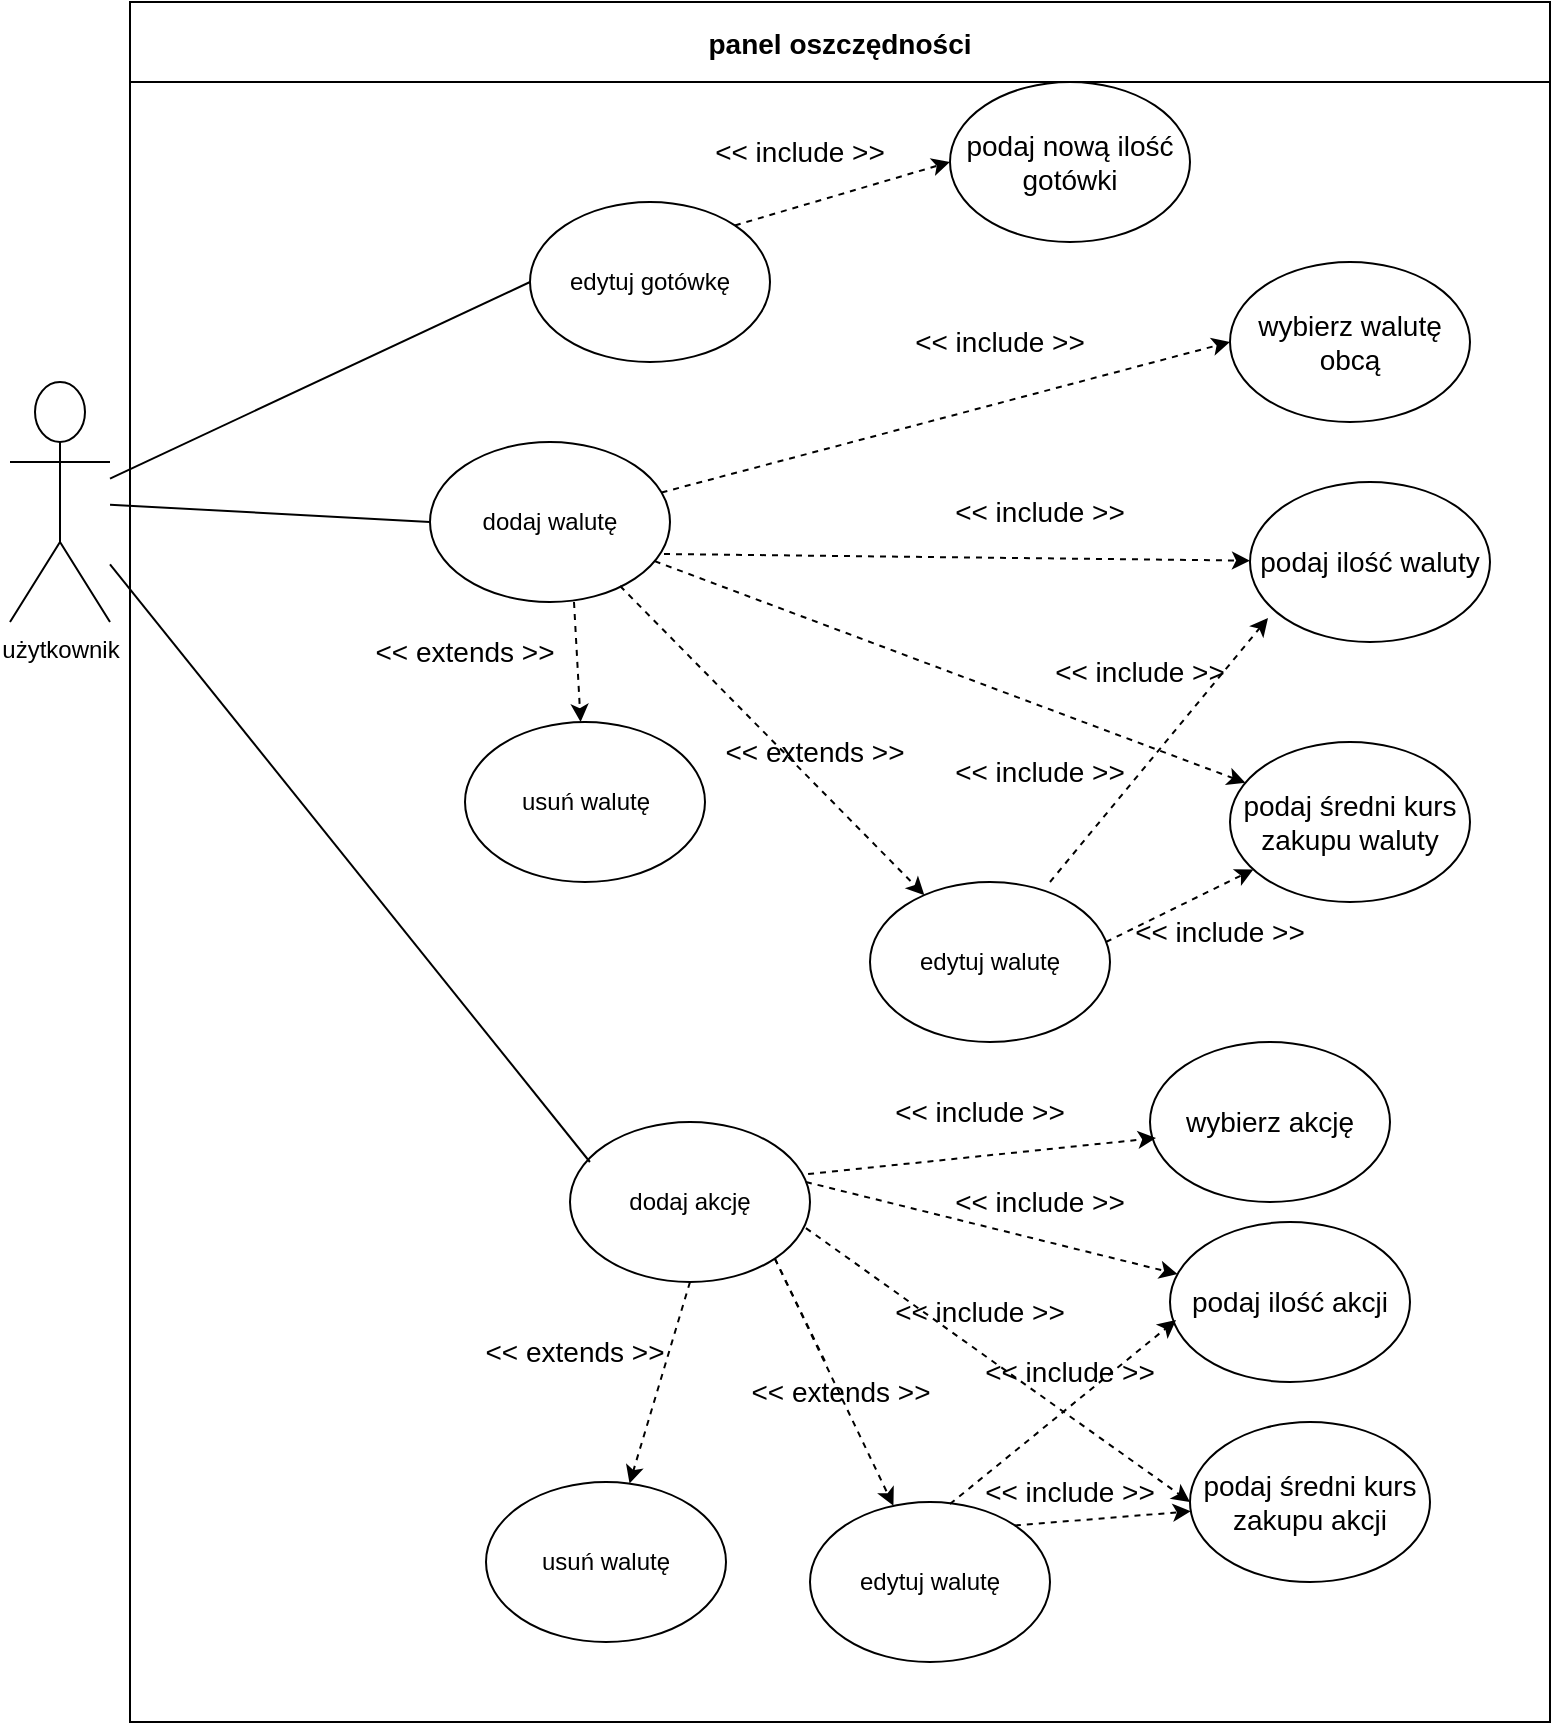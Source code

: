 <mxfile version="17.1.2" type="device"><diagram id="mFvT9GqNB5yOhHkIrDoC" name="Page-1"><mxGraphModel dx="1422" dy="1880" grid="1" gridSize="10" guides="1" tooltips="1" connect="1" arrows="1" fold="1" page="1" pageScale="1" pageWidth="850" pageHeight="1100" math="0" shadow="0"><root><mxCell id="0"/><mxCell id="1" parent="0"/><mxCell id="BJ89_deXNyzwDDm2fQ-w-1" value="użytkownik" style="shape=umlActor;verticalLabelPosition=bottom;verticalAlign=top;html=1;outlineConnect=0;" vertex="1" parent="1"><mxGeometry x="20" y="170" width="50" height="120" as="geometry"/></mxCell><mxCell id="BJ89_deXNyzwDDm2fQ-w-3" value="panel oszczędności" style="swimlane;startSize=40;fontSize=14;" vertex="1" parent="1"><mxGeometry x="80" y="-20" width="710" height="860" as="geometry"/></mxCell><mxCell id="BJ89_deXNyzwDDm2fQ-w-15" style="rounded=0;orthogonalLoop=1;jettySize=auto;html=1;exitX=1;exitY=0;exitDx=0;exitDy=0;entryX=0;entryY=0.5;entryDx=0;entryDy=0;dashed=1;fontSize=14;" edge="1" parent="BJ89_deXNyzwDDm2fQ-w-3" source="BJ89_deXNyzwDDm2fQ-w-2" target="BJ89_deXNyzwDDm2fQ-w-11"><mxGeometry relative="1" as="geometry"/></mxCell><mxCell id="BJ89_deXNyzwDDm2fQ-w-2" value="edytuj gotówkę" style="ellipse;whiteSpace=wrap;html=1;" vertex="1" parent="BJ89_deXNyzwDDm2fQ-w-3"><mxGeometry x="200" y="100" width="120" height="80" as="geometry"/></mxCell><mxCell id="BJ89_deXNyzwDDm2fQ-w-5" value="dodaj walutę" style="ellipse;whiteSpace=wrap;html=1;" vertex="1" parent="BJ89_deXNyzwDDm2fQ-w-3"><mxGeometry x="150" y="220" width="120" height="80" as="geometry"/></mxCell><mxCell id="BJ89_deXNyzwDDm2fQ-w-8" value="wybierz walutę obcą" style="ellipse;whiteSpace=wrap;html=1;fontSize=14;" vertex="1" parent="BJ89_deXNyzwDDm2fQ-w-3"><mxGeometry x="550" y="130" width="120" height="80" as="geometry"/></mxCell><mxCell id="BJ89_deXNyzwDDm2fQ-w-9" value="podaj ilość waluty" style="ellipse;whiteSpace=wrap;html=1;fontSize=14;" vertex="1" parent="BJ89_deXNyzwDDm2fQ-w-3"><mxGeometry x="560" y="240" width="120" height="80" as="geometry"/></mxCell><mxCell id="BJ89_deXNyzwDDm2fQ-w-10" value="podaj średni kurs zakupu waluty" style="ellipse;whiteSpace=wrap;html=1;fontSize=14;" vertex="1" parent="BJ89_deXNyzwDDm2fQ-w-3"><mxGeometry x="550" y="370" width="120" height="80" as="geometry"/></mxCell><mxCell id="BJ89_deXNyzwDDm2fQ-w-11" value="podaj nową ilość gotówki" style="ellipse;whiteSpace=wrap;html=1;fontSize=14;" vertex="1" parent="BJ89_deXNyzwDDm2fQ-w-3"><mxGeometry x="410" y="40" width="120" height="80" as="geometry"/></mxCell><mxCell id="BJ89_deXNyzwDDm2fQ-w-17" value="" style="endArrow=classic;html=1;rounded=0;dashed=1;fontSize=14;entryX=0;entryY=0.5;entryDx=0;entryDy=0;" edge="1" parent="BJ89_deXNyzwDDm2fQ-w-3" source="BJ89_deXNyzwDDm2fQ-w-5" target="BJ89_deXNyzwDDm2fQ-w-8"><mxGeometry width="50" height="50" relative="1" as="geometry"><mxPoint x="160" y="410" as="sourcePoint"/><mxPoint x="210" y="360" as="targetPoint"/></mxGeometry></mxCell><mxCell id="BJ89_deXNyzwDDm2fQ-w-18" value="" style="endArrow=classic;html=1;rounded=0;dashed=1;fontSize=14;exitX=0.975;exitY=0.7;exitDx=0;exitDy=0;exitPerimeter=0;" edge="1" parent="BJ89_deXNyzwDDm2fQ-w-3" source="BJ89_deXNyzwDDm2fQ-w-5" target="BJ89_deXNyzwDDm2fQ-w-9"><mxGeometry width="50" height="50" relative="1" as="geometry"><mxPoint x="160" y="420" as="sourcePoint"/><mxPoint x="210" y="370" as="targetPoint"/></mxGeometry></mxCell><mxCell id="BJ89_deXNyzwDDm2fQ-w-19" value="" style="endArrow=classic;html=1;rounded=0;dashed=1;fontSize=14;" edge="1" parent="BJ89_deXNyzwDDm2fQ-w-3" source="BJ89_deXNyzwDDm2fQ-w-5" target="BJ89_deXNyzwDDm2fQ-w-10"><mxGeometry width="50" height="50" relative="1" as="geometry"><mxPoint x="160" y="420" as="sourcePoint"/><mxPoint x="210" y="370" as="targetPoint"/></mxGeometry></mxCell><mxCell id="BJ89_deXNyzwDDm2fQ-w-20" value="&amp;lt;&amp;lt; include &amp;gt;&amp;gt;" style="text;html=1;strokeColor=none;fillColor=none;align=center;verticalAlign=middle;whiteSpace=wrap;rounded=0;fontSize=14;" vertex="1" parent="BJ89_deXNyzwDDm2fQ-w-3"><mxGeometry x="290" y="60" width="90" height="30" as="geometry"/></mxCell><mxCell id="BJ89_deXNyzwDDm2fQ-w-22" value="&amp;lt;&amp;lt; include &amp;gt;&amp;gt;" style="text;html=1;strokeColor=none;fillColor=none;align=center;verticalAlign=middle;whiteSpace=wrap;rounded=0;fontSize=14;" vertex="1" parent="BJ89_deXNyzwDDm2fQ-w-3"><mxGeometry x="390" y="155" width="90" height="30" as="geometry"/></mxCell><mxCell id="BJ89_deXNyzwDDm2fQ-w-23" value="&amp;lt;&amp;lt; include &amp;gt;&amp;gt;" style="text;html=1;strokeColor=none;fillColor=none;align=center;verticalAlign=middle;whiteSpace=wrap;rounded=0;fontSize=14;" vertex="1" parent="BJ89_deXNyzwDDm2fQ-w-3"><mxGeometry x="410" y="240" width="90" height="30" as="geometry"/></mxCell><mxCell id="BJ89_deXNyzwDDm2fQ-w-24" value="&amp;lt;&amp;lt; include &amp;gt;&amp;gt;" style="text;html=1;strokeColor=none;fillColor=none;align=center;verticalAlign=middle;whiteSpace=wrap;rounded=0;fontSize=14;" vertex="1" parent="BJ89_deXNyzwDDm2fQ-w-3"><mxGeometry x="460" y="320" width="90" height="30" as="geometry"/></mxCell><mxCell id="BJ89_deXNyzwDDm2fQ-w-25" value="usuń walutę" style="ellipse;whiteSpace=wrap;html=1;" vertex="1" parent="BJ89_deXNyzwDDm2fQ-w-3"><mxGeometry x="167.5" y="360" width="120" height="80" as="geometry"/></mxCell><mxCell id="BJ89_deXNyzwDDm2fQ-w-26" value="" style="endArrow=classic;html=1;rounded=0;dashed=1;fontSize=14;exitX=0.6;exitY=1;exitDx=0;exitDy=0;exitPerimeter=0;" edge="1" parent="BJ89_deXNyzwDDm2fQ-w-3" source="BJ89_deXNyzwDDm2fQ-w-5" target="BJ89_deXNyzwDDm2fQ-w-25"><mxGeometry width="50" height="50" relative="1" as="geometry"><mxPoint x="328.86" y="293.215" as="sourcePoint"/><mxPoint x="461.248" y="356.684" as="targetPoint"/></mxGeometry></mxCell><mxCell id="BJ89_deXNyzwDDm2fQ-w-27" value="&amp;lt;&amp;lt; extends &amp;gt;&amp;gt;" style="text;html=1;strokeColor=none;fillColor=none;align=center;verticalAlign=middle;whiteSpace=wrap;rounded=0;fontSize=14;" vertex="1" parent="BJ89_deXNyzwDDm2fQ-w-3"><mxGeometry x="120" y="310" width="95" height="30" as="geometry"/></mxCell><mxCell id="BJ89_deXNyzwDDm2fQ-w-28" value="edytuj walutę" style="ellipse;whiteSpace=wrap;html=1;" vertex="1" parent="BJ89_deXNyzwDDm2fQ-w-3"><mxGeometry x="370" y="440" width="120" height="80" as="geometry"/></mxCell><mxCell id="BJ89_deXNyzwDDm2fQ-w-29" value="" style="endArrow=classic;html=1;rounded=0;dashed=1;fontSize=14;exitX=0.792;exitY=0.9;exitDx=0;exitDy=0;exitPerimeter=0;" edge="1" parent="BJ89_deXNyzwDDm2fQ-w-3" source="BJ89_deXNyzwDDm2fQ-w-5" target="BJ89_deXNyzwDDm2fQ-w-28"><mxGeometry width="50" height="50" relative="1" as="geometry"><mxPoint x="232" y="310" as="sourcePoint"/><mxPoint x="235.501" y="370.022" as="targetPoint"/></mxGeometry></mxCell><mxCell id="BJ89_deXNyzwDDm2fQ-w-30" value="&amp;lt;&amp;lt; extends &amp;gt;&amp;gt;" style="text;html=1;strokeColor=none;fillColor=none;align=center;verticalAlign=middle;whiteSpace=wrap;rounded=0;fontSize=14;" vertex="1" parent="BJ89_deXNyzwDDm2fQ-w-3"><mxGeometry x="295" y="360" width="95" height="30" as="geometry"/></mxCell><mxCell id="BJ89_deXNyzwDDm2fQ-w-31" value="" style="endArrow=classic;html=1;rounded=0;dashed=1;fontSize=14;exitX=0.983;exitY=0.375;exitDx=0;exitDy=0;exitPerimeter=0;" edge="1" parent="BJ89_deXNyzwDDm2fQ-w-3" source="BJ89_deXNyzwDDm2fQ-w-28" target="BJ89_deXNyzwDDm2fQ-w-10"><mxGeometry width="50" height="50" relative="1" as="geometry"><mxPoint x="269.731" y="292.379" as="sourcePoint"/><mxPoint x="480.325" y="387.566" as="targetPoint"/></mxGeometry></mxCell><mxCell id="BJ89_deXNyzwDDm2fQ-w-32" value="&amp;lt;&amp;lt; include &amp;gt;&amp;gt;" style="text;html=1;strokeColor=none;fillColor=none;align=center;verticalAlign=middle;whiteSpace=wrap;rounded=0;fontSize=14;" vertex="1" parent="BJ89_deXNyzwDDm2fQ-w-3"><mxGeometry x="500" y="450" width="90" height="30" as="geometry"/></mxCell><mxCell id="BJ89_deXNyzwDDm2fQ-w-33" value="" style="endArrow=classic;html=1;rounded=0;dashed=1;fontSize=14;exitX=0.75;exitY=0;exitDx=0;exitDy=0;exitPerimeter=0;entryX=0.075;entryY=0.85;entryDx=0;entryDy=0;entryPerimeter=0;" edge="1" parent="BJ89_deXNyzwDDm2fQ-w-3" source="BJ89_deXNyzwDDm2fQ-w-28" target="BJ89_deXNyzwDDm2fQ-w-9"><mxGeometry width="50" height="50" relative="1" as="geometry"><mxPoint x="255.04" y="302" as="sourcePoint"/><mxPoint x="407.213" y="456.5" as="targetPoint"/></mxGeometry></mxCell><mxCell id="BJ89_deXNyzwDDm2fQ-w-35" value="&amp;lt;&amp;lt; include &amp;gt;&amp;gt;" style="text;html=1;strokeColor=none;fillColor=none;align=center;verticalAlign=middle;whiteSpace=wrap;rounded=0;fontSize=14;" vertex="1" parent="BJ89_deXNyzwDDm2fQ-w-3"><mxGeometry x="410" y="370" width="90" height="30" as="geometry"/></mxCell><mxCell id="BJ89_deXNyzwDDm2fQ-w-36" value="dodaj akcję" style="ellipse;whiteSpace=wrap;html=1;" vertex="1" parent="BJ89_deXNyzwDDm2fQ-w-3"><mxGeometry x="220" y="560" width="120" height="80" as="geometry"/></mxCell><mxCell id="BJ89_deXNyzwDDm2fQ-w-40" value="usuń walutę" style="ellipse;whiteSpace=wrap;html=1;" vertex="1" parent="BJ89_deXNyzwDDm2fQ-w-3"><mxGeometry x="178" y="740" width="120" height="80" as="geometry"/></mxCell><mxCell id="BJ89_deXNyzwDDm2fQ-w-41" value="" style="endArrow=classic;html=1;rounded=0;dashed=1;fontSize=14;exitX=0.5;exitY=1;exitDx=0;exitDy=0;" edge="1" parent="BJ89_deXNyzwDDm2fQ-w-3" source="BJ89_deXNyzwDDm2fQ-w-36" target="BJ89_deXNyzwDDm2fQ-w-40"><mxGeometry width="50" height="50" relative="1" as="geometry"><mxPoint x="232" y="310" as="sourcePoint"/><mxPoint x="235.501" y="370.022" as="targetPoint"/></mxGeometry></mxCell><mxCell id="BJ89_deXNyzwDDm2fQ-w-42" value="&amp;lt;&amp;lt; extends &amp;gt;&amp;gt;" style="text;html=1;strokeColor=none;fillColor=none;align=center;verticalAlign=middle;whiteSpace=wrap;rounded=0;fontSize=14;" vertex="1" parent="BJ89_deXNyzwDDm2fQ-w-3"><mxGeometry x="175" y="660" width="95" height="30" as="geometry"/></mxCell><mxCell id="BJ89_deXNyzwDDm2fQ-w-43" value="edytuj walutę" style="ellipse;whiteSpace=wrap;html=1;" vertex="1" parent="BJ89_deXNyzwDDm2fQ-w-3"><mxGeometry x="340" y="750" width="120" height="80" as="geometry"/></mxCell><mxCell id="BJ89_deXNyzwDDm2fQ-w-44" value="" style="endArrow=classic;html=1;rounded=0;dashed=1;fontSize=14;exitX=1;exitY=1;exitDx=0;exitDy=0;startArrow=none;" edge="1" parent="BJ89_deXNyzwDDm2fQ-w-3" source="BJ89_deXNyzwDDm2fQ-w-36" target="BJ89_deXNyzwDDm2fQ-w-43"><mxGeometry width="50" height="50" relative="1" as="geometry"><mxPoint x="237.5" y="660" as="sourcePoint"/><mxPoint x="244.927" y="750.052" as="targetPoint"/></mxGeometry></mxCell><mxCell id="BJ89_deXNyzwDDm2fQ-w-47" value="wybierz akcję" style="ellipse;whiteSpace=wrap;html=1;fontSize=14;" vertex="1" parent="BJ89_deXNyzwDDm2fQ-w-3"><mxGeometry x="510" y="520" width="120" height="80" as="geometry"/></mxCell><mxCell id="BJ89_deXNyzwDDm2fQ-w-45" value="&amp;lt;&amp;lt; extends &amp;gt;&amp;gt;" style="text;html=1;strokeColor=none;fillColor=none;align=center;verticalAlign=middle;whiteSpace=wrap;rounded=0;fontSize=14;" vertex="1" parent="BJ89_deXNyzwDDm2fQ-w-3"><mxGeometry x="307.5" y="680" width="95" height="30" as="geometry"/></mxCell><mxCell id="BJ89_deXNyzwDDm2fQ-w-48" value="" style="endArrow=none;html=1;rounded=0;dashed=1;fontSize=14;exitX=1;exitY=1;exitDx=0;exitDy=0;" edge="1" parent="BJ89_deXNyzwDDm2fQ-w-3" source="BJ89_deXNyzwDDm2fQ-w-36" target="BJ89_deXNyzwDDm2fQ-w-45"><mxGeometry width="50" height="50" relative="1" as="geometry"><mxPoint x="402.426" y="608.284" as="sourcePoint"/><mxPoint x="461.774" y="731.89" as="targetPoint"/></mxGeometry></mxCell><mxCell id="BJ89_deXNyzwDDm2fQ-w-49" value="podaj ilość akcji" style="ellipse;whiteSpace=wrap;html=1;fontSize=14;" vertex="1" parent="BJ89_deXNyzwDDm2fQ-w-3"><mxGeometry x="520" y="610" width="120" height="80" as="geometry"/></mxCell><mxCell id="BJ89_deXNyzwDDm2fQ-w-50" value="podaj średni kurs zakupu akcji" style="ellipse;whiteSpace=wrap;html=1;fontSize=14;" vertex="1" parent="BJ89_deXNyzwDDm2fQ-w-3"><mxGeometry x="530" y="710" width="120" height="80" as="geometry"/></mxCell><mxCell id="BJ89_deXNyzwDDm2fQ-w-51" value="" style="endArrow=classic;html=1;rounded=0;dashed=1;fontSize=14;exitX=0.983;exitY=0.663;exitDx=0;exitDy=0;startArrow=none;exitPerimeter=0;entryX=0;entryY=0.5;entryDx=0;entryDy=0;" edge="1" parent="BJ89_deXNyzwDDm2fQ-w-3" source="BJ89_deXNyzwDDm2fQ-w-36" target="BJ89_deXNyzwDDm2fQ-w-50"><mxGeometry width="50" height="50" relative="1" as="geometry"><mxPoint x="332.426" y="638.284" as="sourcePoint"/><mxPoint x="391.774" y="761.89" as="targetPoint"/></mxGeometry></mxCell><mxCell id="BJ89_deXNyzwDDm2fQ-w-52" value="" style="endArrow=classic;html=1;rounded=0;dashed=1;fontSize=14;exitX=0.983;exitY=0.375;exitDx=0;exitDy=0;startArrow=none;exitPerimeter=0;" edge="1" parent="BJ89_deXNyzwDDm2fQ-w-3" source="BJ89_deXNyzwDDm2fQ-w-36" target="BJ89_deXNyzwDDm2fQ-w-49"><mxGeometry width="50" height="50" relative="1" as="geometry"><mxPoint x="347.96" y="623.04" as="sourcePoint"/><mxPoint x="520" y="760" as="targetPoint"/></mxGeometry></mxCell><mxCell id="BJ89_deXNyzwDDm2fQ-w-53" value="" style="endArrow=classic;html=1;rounded=0;dashed=1;fontSize=14;exitX=0.992;exitY=0.325;exitDx=0;exitDy=0;startArrow=none;exitPerimeter=0;entryX=0.025;entryY=0.6;entryDx=0;entryDy=0;entryPerimeter=0;" edge="1" parent="BJ89_deXNyzwDDm2fQ-w-3" source="BJ89_deXNyzwDDm2fQ-w-36" target="BJ89_deXNyzwDDm2fQ-w-47"><mxGeometry width="50" height="50" relative="1" as="geometry"><mxPoint x="347.96" y="600" as="sourcePoint"/><mxPoint x="533.763" y="646.057" as="targetPoint"/></mxGeometry></mxCell><mxCell id="BJ89_deXNyzwDDm2fQ-w-93" value="" style="endArrow=classic;html=1;rounded=0;dashed=1;fontSize=14;exitX=0.583;exitY=0.013;exitDx=0;exitDy=0;startArrow=none;exitPerimeter=0;entryX=0.025;entryY=0.613;entryDx=0;entryDy=0;entryPerimeter=0;" edge="1" parent="BJ89_deXNyzwDDm2fQ-w-3" source="BJ89_deXNyzwDDm2fQ-w-43" target="BJ89_deXNyzwDDm2fQ-w-49"><mxGeometry width="50" height="50" relative="1" as="geometry"><mxPoint x="347.96" y="623.04" as="sourcePoint"/><mxPoint x="520" y="760" as="targetPoint"/></mxGeometry></mxCell><mxCell id="BJ89_deXNyzwDDm2fQ-w-134" value="" style="endArrow=classic;html=1;rounded=0;dashed=1;fontSize=14;exitX=1;exitY=0;exitDx=0;exitDy=0;startArrow=none;" edge="1" parent="BJ89_deXNyzwDDm2fQ-w-3" source="BJ89_deXNyzwDDm2fQ-w-43" target="BJ89_deXNyzwDDm2fQ-w-50"><mxGeometry width="50" height="50" relative="1" as="geometry"><mxPoint x="347.96" y="623.04" as="sourcePoint"/><mxPoint x="520" y="760" as="targetPoint"/></mxGeometry></mxCell><mxCell id="BJ89_deXNyzwDDm2fQ-w-135" value="&amp;lt;&amp;lt; include &amp;gt;&amp;gt;" style="text;html=1;strokeColor=none;fillColor=none;align=center;verticalAlign=middle;whiteSpace=wrap;rounded=0;fontSize=14;" vertex="1" parent="BJ89_deXNyzwDDm2fQ-w-3"><mxGeometry x="380" y="540" width="90" height="30" as="geometry"/></mxCell><mxCell id="BJ89_deXNyzwDDm2fQ-w-136" value="&amp;lt;&amp;lt; include &amp;gt;&amp;gt;" style="text;html=1;strokeColor=none;fillColor=none;align=center;verticalAlign=middle;whiteSpace=wrap;rounded=0;fontSize=14;" vertex="1" parent="BJ89_deXNyzwDDm2fQ-w-3"><mxGeometry x="410" y="585" width="90" height="30" as="geometry"/></mxCell><mxCell id="BJ89_deXNyzwDDm2fQ-w-137" value="&amp;lt;&amp;lt; include &amp;gt;&amp;gt;" style="text;html=1;strokeColor=none;fillColor=none;align=center;verticalAlign=middle;whiteSpace=wrap;rounded=0;fontSize=14;" vertex="1" parent="BJ89_deXNyzwDDm2fQ-w-3"><mxGeometry x="380" y="640" width="90" height="30" as="geometry"/></mxCell><mxCell id="BJ89_deXNyzwDDm2fQ-w-138" value="&amp;lt;&amp;lt; include &amp;gt;&amp;gt;" style="text;html=1;strokeColor=none;fillColor=none;align=center;verticalAlign=middle;whiteSpace=wrap;rounded=0;fontSize=14;" vertex="1" parent="BJ89_deXNyzwDDm2fQ-w-3"><mxGeometry x="425" y="670" width="90" height="30" as="geometry"/></mxCell><mxCell id="BJ89_deXNyzwDDm2fQ-w-139" value="&amp;lt;&amp;lt; include &amp;gt;&amp;gt;" style="text;html=1;strokeColor=none;fillColor=none;align=center;verticalAlign=middle;whiteSpace=wrap;rounded=0;fontSize=14;" vertex="1" parent="BJ89_deXNyzwDDm2fQ-w-3"><mxGeometry x="425" y="730" width="90" height="30" as="geometry"/></mxCell><mxCell id="BJ89_deXNyzwDDm2fQ-w-6" value="" style="endArrow=none;html=1;rounded=0;entryX=0;entryY=0.5;entryDx=0;entryDy=0;" edge="1" parent="1" source="BJ89_deXNyzwDDm2fQ-w-1" target="BJ89_deXNyzwDDm2fQ-w-2"><mxGeometry width="50" height="50" relative="1" as="geometry"><mxPoint x="100" y="220" as="sourcePoint"/><mxPoint x="290" y="360" as="targetPoint"/></mxGeometry></mxCell><mxCell id="BJ89_deXNyzwDDm2fQ-w-7" value="" style="endArrow=none;html=1;rounded=0;entryX=0;entryY=0.5;entryDx=0;entryDy=0;" edge="1" parent="1" source="BJ89_deXNyzwDDm2fQ-w-1" target="BJ89_deXNyzwDDm2fQ-w-5"><mxGeometry width="50" height="50" relative="1" as="geometry"><mxPoint x="100" y="240" as="sourcePoint"/><mxPoint x="290" y="360" as="targetPoint"/></mxGeometry></mxCell><mxCell id="BJ89_deXNyzwDDm2fQ-w-39" value="" style="endArrow=none;html=1;rounded=0;entryX=0.083;entryY=0.25;entryDx=0;entryDy=0;entryPerimeter=0;" edge="1" parent="1" source="BJ89_deXNyzwDDm2fQ-w-1" target="BJ89_deXNyzwDDm2fQ-w-36"><mxGeometry width="50" height="50" relative="1" as="geometry"><mxPoint x="80" y="250" as="sourcePoint"/><mxPoint x="240" y="250" as="targetPoint"/></mxGeometry></mxCell></root></mxGraphModel></diagram></mxfile>